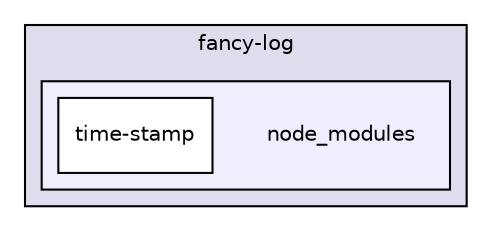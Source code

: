 digraph "gulp-src/node_modules/gulp-concat/node_modules/gulp-util/node_modules/fancy-log/node_modules" {
  compound=true
  node [ fontsize="10", fontname="Helvetica"];
  edge [ labelfontsize="10", labelfontname="Helvetica"];
  subgraph clusterdir_c203a40528a09f4d247e3d78d60d771d {
    graph [ bgcolor="#ddddee", pencolor="black", label="fancy-log" fontname="Helvetica", fontsize="10", URL="dir_c203a40528a09f4d247e3d78d60d771d.html"]
  subgraph clusterdir_41d67fa9247a8310166871727d3187b8 {
    graph [ bgcolor="#eeeeff", pencolor="black", label="" URL="dir_41d67fa9247a8310166871727d3187b8.html"];
    dir_41d67fa9247a8310166871727d3187b8 [shape=plaintext label="node_modules"];
    dir_9e6da574916d83ea4224473d9c3f8025 [shape=box label="time-stamp" color="black" fillcolor="white" style="filled" URL="dir_9e6da574916d83ea4224473d9c3f8025.html"];
  }
  }
}
